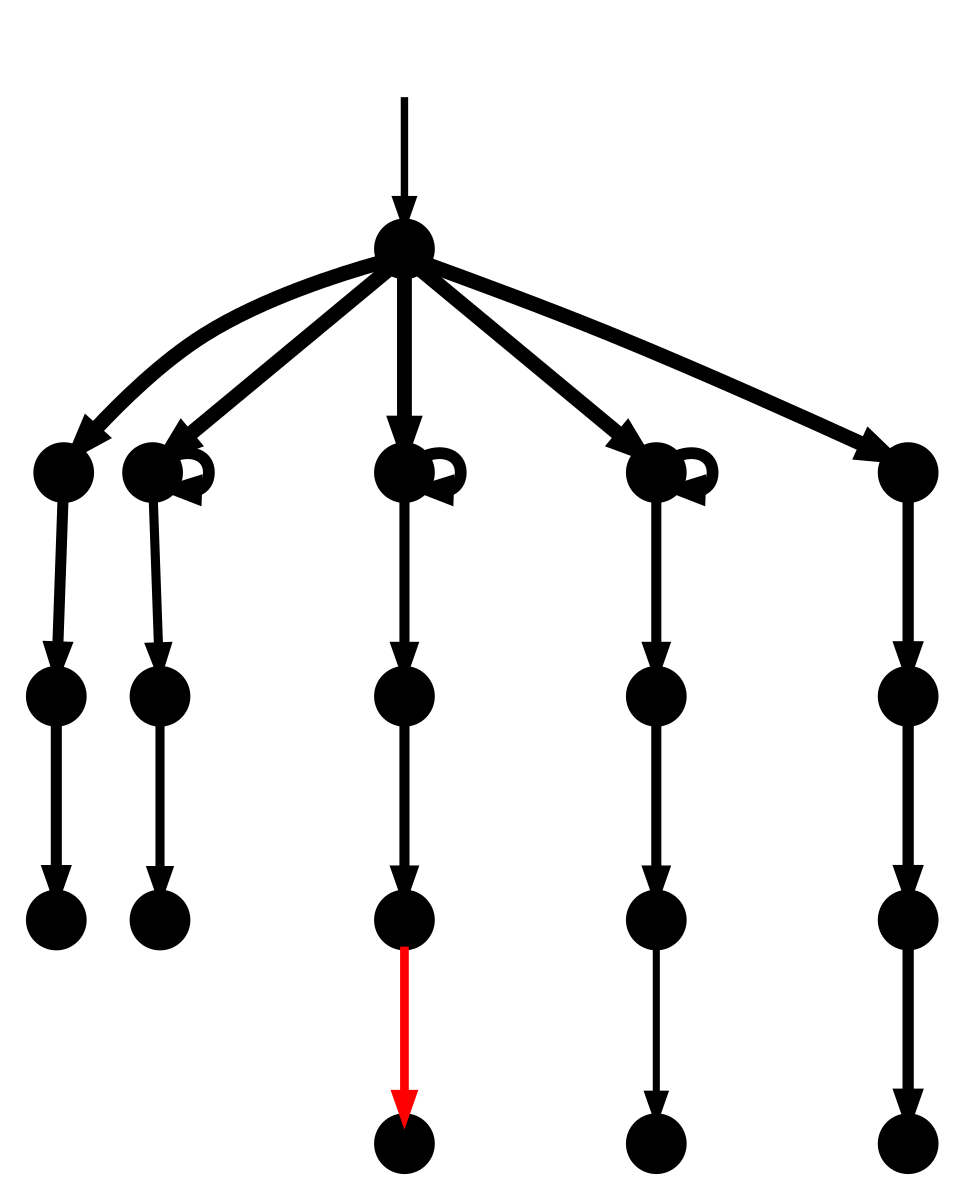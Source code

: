 digraph model {
  orientation = portrait;
  graph [ rankdir = "TB", ranksep="0.1", nodesep="0.05", size="8!" ];
  node [ fontname = "Helvetica", fontsize="6.0", shape="point", margin="0.01", height="0.1", width="0.5" ];
  edge [ fontname = "Helvetica", arrowsize=".3", arrowhead="normal", fontsize="6.0", margin="0.05" ];
None [shape=none, style=invis, width=0.1, height=0.1]
None->0
{rank = source; None}
0->1[penwidth="2.0043213737826426",label = "  "];1->2[penwidth="1.4913616938342726",label = "  "];2->3[penwidth="1.4913616938342726",label = "  "];0->4[penwidth="2.0043213737826426",label = "  "];4->4[penwidth="1.591064607026499",label = "  "];4->5[penwidth="1.2304489213782739",label = "  "];5->6[penwidth="1.2304489213782739",label = "  "];0->7[penwidth="2.0043213737826426",label = "  "];7->7[penwidth="1.591064607026499",label = "  "];7->8[penwidth="1.3617278360175928",label = "  "];8->9[penwidth="1.3617278360175928",label = "  "];9->10[color=red,penwidth="1.1760912590556813",label = "  "];0->11[penwidth="2.0043213737826426",label = "  "];11->11[penwidth="1.591064607026499",label = "  "];11->12[penwidth="1.3617278360175928",label = "  "];12->13[penwidth="1.3617278360175928",label = "  "];13->14[penwidth="0.9542425094393249",label = "  "];0->15[penwidth="2.0043213737826426",label = "  "];15->16[penwidth="1.5185139398778875",label = "  "];16->17[penwidth="1.5185139398778875",label = "  "];17->18[penwidth="1.5185139398778875",label = "  "];}
